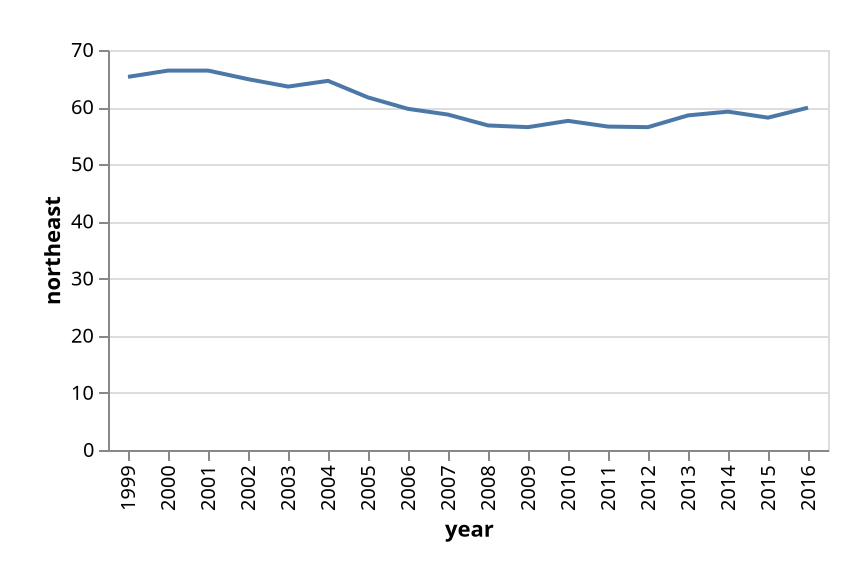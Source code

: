{"$schema":"https://vega.github.io/schema/vega-lite/v2.json","mark":{"type":"line"},"encoding":{"x":{"field":"year","type":"nominal","scale":{"type":"linear","zero":true}},"y":{"field":"northeast","type":"quantitative","scale":{"type":"linear","zero":true}}},"data":{"values":[{"year":"1999","northeast":65.3},{"year":"2000","northeast":66.4},{"year":"2009","northeast":56.5},{"year":"2010","northeast":57.6},{"year":"2011","northeast":56.6},{"year":"2012","northeast":56.5},{"year":"2013","northeast":58.55620652},{"year":"2014","northeast":59.21021629},{"year":"2015","northeast":58.16191788},{"year":"2016","northeast":59.90775488},{"year":"2001","northeast":66.4},{"year":"2002","northeast":64.9},{"year":"2003","northeast":63.6},{"year":"2004","northeast":64.6},{"year":"2005","northeast":61.7},{"year":"2006","northeast":59.7},{"year":"2007","northeast":58.7},{"year":"2008","northeast":56.8}]},"config":{"background":"#ffffff","padding":20}}